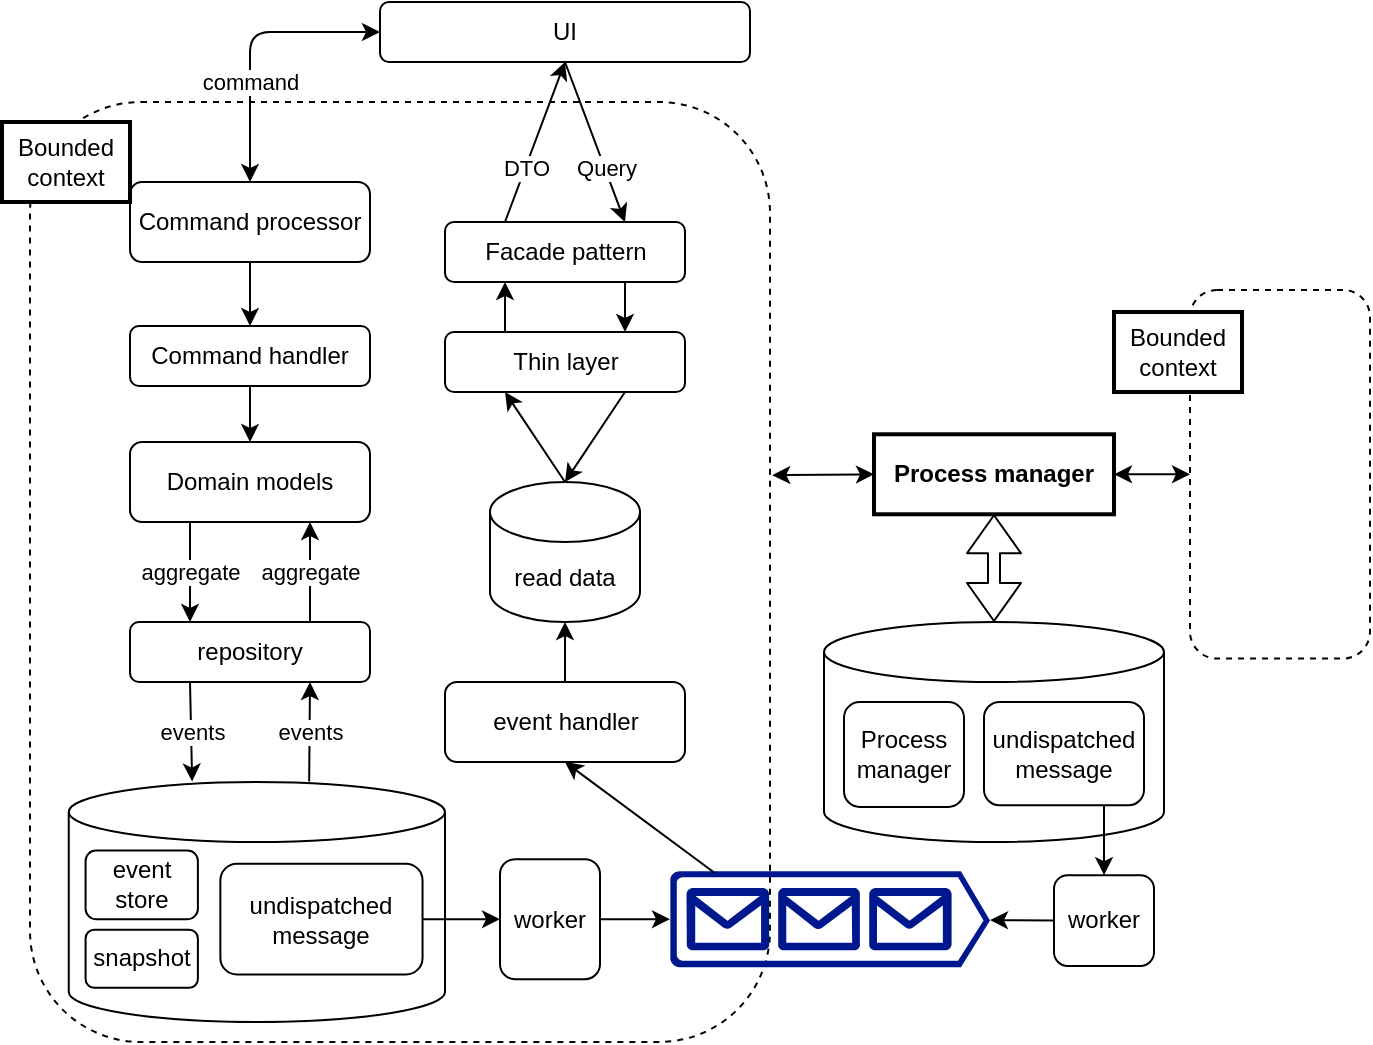 <mxfile version="14.7.6" type="github">
  <diagram id="HngGGPJ-foLnSHN_3rgD" name="Page-1">
    <mxGraphModel dx="1021" dy="567" grid="1" gridSize="10" guides="1" tooltips="1" connect="1" arrows="1" fold="1" page="1" pageScale="1" pageWidth="850" pageHeight="1100" math="0" shadow="0">
      <root>
        <mxCell id="0" />
        <mxCell id="1" parent="0" />
        <mxCell id="EKzITtWmF3Cm9eYMjBlw-62" value="" style="rounded=1;whiteSpace=wrap;html=1;dashed=1;" vertex="1" parent="1">
          <mxGeometry x="20" y="60" width="370" height="470" as="geometry" />
        </mxCell>
        <mxCell id="EKzITtWmF3Cm9eYMjBlw-1" value="UI" style="rounded=1;whiteSpace=wrap;html=1;" vertex="1" parent="1">
          <mxGeometry x="195" y="10" width="185" height="30" as="geometry" />
        </mxCell>
        <mxCell id="EKzITtWmF3Cm9eYMjBlw-2" value="Command processor" style="rounded=1;whiteSpace=wrap;html=1;" vertex="1" parent="1">
          <mxGeometry x="70" y="100" width="120" height="40" as="geometry" />
        </mxCell>
        <mxCell id="EKzITtWmF3Cm9eYMjBlw-4" value="Command handler" style="rounded=1;whiteSpace=wrap;html=1;" vertex="1" parent="1">
          <mxGeometry x="70" y="172" width="120" height="30" as="geometry" />
        </mxCell>
        <mxCell id="EKzITtWmF3Cm9eYMjBlw-8" value="" style="group" vertex="1" connectable="0" parent="1">
          <mxGeometry x="39.37" y="400" width="188.13" height="120" as="geometry" />
        </mxCell>
        <mxCell id="EKzITtWmF3Cm9eYMjBlw-5" value="" style="shape=cylinder3;whiteSpace=wrap;html=1;boundedLbl=1;backgroundOutline=1;size=15;" vertex="1" parent="EKzITtWmF3Cm9eYMjBlw-8">
          <mxGeometry width="188.13" height="120" as="geometry" />
        </mxCell>
        <mxCell id="EKzITtWmF3Cm9eYMjBlw-6" value="event store" style="rounded=1;whiteSpace=wrap;html=1;" vertex="1" parent="EKzITtWmF3Cm9eYMjBlw-8">
          <mxGeometry x="8.42" y="34.286" width="56.16" height="34.286" as="geometry" />
        </mxCell>
        <mxCell id="EKzITtWmF3Cm9eYMjBlw-7" value="undispatched&lt;br&gt;message" style="rounded=1;whiteSpace=wrap;html=1;" vertex="1" parent="EKzITtWmF3Cm9eYMjBlw-8">
          <mxGeometry x="75.814" y="40.882" width="101.085" height="55.385" as="geometry" />
        </mxCell>
        <mxCell id="EKzITtWmF3Cm9eYMjBlw-67" value="snapshot" style="rounded=1;whiteSpace=wrap;html=1;" vertex="1" parent="EKzITtWmF3Cm9eYMjBlw-8">
          <mxGeometry x="8.42" y="73.843" width="56.16" height="29.014" as="geometry" />
        </mxCell>
        <mxCell id="EKzITtWmF3Cm9eYMjBlw-14" value="" style="endArrow=classic;startArrow=classic;html=1;exitX=0.5;exitY=0;exitDx=0;exitDy=0;entryX=0;entryY=0.5;entryDx=0;entryDy=0;" edge="1" parent="1" source="EKzITtWmF3Cm9eYMjBlw-2" target="EKzITtWmF3Cm9eYMjBlw-1">
          <mxGeometry width="50" height="50" relative="1" as="geometry">
            <mxPoint x="140" y="90" as="sourcePoint" />
            <mxPoint x="190" y="40" as="targetPoint" />
            <Array as="points">
              <mxPoint x="130" y="25" />
            </Array>
          </mxGeometry>
        </mxCell>
        <mxCell id="EKzITtWmF3Cm9eYMjBlw-15" value="command" style="edgeLabel;html=1;align=center;verticalAlign=middle;resizable=0;points=[];" vertex="1" connectable="0" parent="EKzITtWmF3Cm9eYMjBlw-14">
          <mxGeometry x="0.09" y="3" relative="1" as="geometry">
            <mxPoint x="-2" y="28" as="offset" />
          </mxGeometry>
        </mxCell>
        <mxCell id="EKzITtWmF3Cm9eYMjBlw-20" value="repository" style="rounded=1;whiteSpace=wrap;html=1;" vertex="1" parent="1">
          <mxGeometry x="70" y="320" width="120" height="30" as="geometry" />
        </mxCell>
        <mxCell id="EKzITtWmF3Cm9eYMjBlw-32" value="Domain models" style="rounded=1;whiteSpace=wrap;html=1;" vertex="1" parent="1">
          <mxGeometry x="70" y="230" width="120" height="40" as="geometry" />
        </mxCell>
        <mxCell id="EKzITtWmF3Cm9eYMjBlw-34" value="" style="endArrow=classic;html=1;strokeWidth=1;exitX=1;exitY=0.5;exitDx=0;exitDy=0;entryX=0;entryY=0.5;entryDx=0;entryDy=0;" edge="1" parent="1" source="EKzITtWmF3Cm9eYMjBlw-7" target="EKzITtWmF3Cm9eYMjBlw-64">
          <mxGeometry width="50" height="50" relative="1" as="geometry">
            <mxPoint x="230" y="490" as="sourcePoint" />
            <mxPoint x="240" y="480" as="targetPoint" />
          </mxGeometry>
        </mxCell>
        <mxCell id="EKzITtWmF3Cm9eYMjBlw-41" value="" style="endArrow=classic;html=1;strokeWidth=1;exitX=0.5;exitY=1;exitDx=0;exitDy=0;entryX=0.5;entryY=0;entryDx=0;entryDy=0;" edge="1" parent="1" source="EKzITtWmF3Cm9eYMjBlw-2" target="EKzITtWmF3Cm9eYMjBlw-4">
          <mxGeometry width="50" height="50" relative="1" as="geometry">
            <mxPoint x="290" y="200" as="sourcePoint" />
            <mxPoint x="160" y="170" as="targetPoint" />
          </mxGeometry>
        </mxCell>
        <mxCell id="EKzITtWmF3Cm9eYMjBlw-42" value="events" style="endArrow=classic;html=1;strokeWidth=1;exitX=0.25;exitY=1;exitDx=0;exitDy=0;entryX=0.328;entryY=-0.002;entryDx=0;entryDy=0;entryPerimeter=0;" edge="1" parent="1" source="EKzITtWmF3Cm9eYMjBlw-20" target="EKzITtWmF3Cm9eYMjBlw-5">
          <mxGeometry width="50" height="50" relative="1" as="geometry">
            <mxPoint x="260" y="370" as="sourcePoint" />
            <mxPoint x="310" y="320" as="targetPoint" />
          </mxGeometry>
        </mxCell>
        <mxCell id="EKzITtWmF3Cm9eYMjBlw-43" value="events" style="endArrow=classic;html=1;strokeWidth=1;entryX=0.75;entryY=1;entryDx=0;entryDy=0;exitX=0.639;exitY=-0.002;exitDx=0;exitDy=0;exitPerimeter=0;" edge="1" parent="1" source="EKzITtWmF3Cm9eYMjBlw-5" target="EKzITtWmF3Cm9eYMjBlw-20">
          <mxGeometry width="50" height="50" relative="1" as="geometry">
            <mxPoint x="200" y="370" as="sourcePoint" />
            <mxPoint x="320" y="340" as="targetPoint" />
          </mxGeometry>
        </mxCell>
        <mxCell id="EKzITtWmF3Cm9eYMjBlw-44" value="aggregate" style="endArrow=classic;html=1;strokeWidth=1;exitX=0.25;exitY=1;exitDx=0;exitDy=0;entryX=0.25;entryY=0;entryDx=0;entryDy=0;" edge="1" parent="1" source="EKzITtWmF3Cm9eYMjBlw-32" target="EKzITtWmF3Cm9eYMjBlw-20">
          <mxGeometry width="50" height="50" relative="1" as="geometry">
            <mxPoint x="270" y="310" as="sourcePoint" />
            <mxPoint x="320" y="260" as="targetPoint" />
          </mxGeometry>
        </mxCell>
        <mxCell id="EKzITtWmF3Cm9eYMjBlw-45" value="aggregate" style="endArrow=classic;html=1;strokeWidth=1;exitX=0.75;exitY=0;exitDx=0;exitDy=0;entryX=0.75;entryY=1;entryDx=0;entryDy=0;" edge="1" parent="1" source="EKzITtWmF3Cm9eYMjBlw-20" target="EKzITtWmF3Cm9eYMjBlw-32">
          <mxGeometry width="50" height="50" relative="1" as="geometry">
            <mxPoint x="260" y="320" as="sourcePoint" />
            <mxPoint x="310" y="270" as="targetPoint" />
          </mxGeometry>
        </mxCell>
        <mxCell id="EKzITtWmF3Cm9eYMjBlw-46" value="" style="endArrow=classic;html=1;strokeWidth=1;exitX=0.5;exitY=1;exitDx=0;exitDy=0;" edge="1" parent="1" source="EKzITtWmF3Cm9eYMjBlw-4">
          <mxGeometry width="50" height="50" relative="1" as="geometry">
            <mxPoint x="340" y="270" as="sourcePoint" />
            <mxPoint x="130" y="230" as="targetPoint" />
          </mxGeometry>
        </mxCell>
        <mxCell id="EKzITtWmF3Cm9eYMjBlw-47" value="event handler" style="rounded=1;whiteSpace=wrap;html=1;" vertex="1" parent="1">
          <mxGeometry x="227.5" y="350" width="120" height="40" as="geometry" />
        </mxCell>
        <mxCell id="EKzITtWmF3Cm9eYMjBlw-50" value="read data" style="shape=cylinder3;whiteSpace=wrap;html=1;boundedLbl=1;backgroundOutline=1;size=15;" vertex="1" parent="1">
          <mxGeometry x="250" y="250" width="75" height="70" as="geometry" />
        </mxCell>
        <mxCell id="EKzITtWmF3Cm9eYMjBlw-51" value="" style="endArrow=classic;html=1;strokeWidth=1;exitX=0.5;exitY=0;exitDx=0;exitDy=0;entryX=0.5;entryY=1;entryDx=0;entryDy=0;entryPerimeter=0;" edge="1" parent="1" source="EKzITtWmF3Cm9eYMjBlw-47" target="EKzITtWmF3Cm9eYMjBlw-50">
          <mxGeometry width="50" height="50" relative="1" as="geometry">
            <mxPoint x="430" y="380" as="sourcePoint" />
            <mxPoint x="480" y="330" as="targetPoint" />
          </mxGeometry>
        </mxCell>
        <mxCell id="EKzITtWmF3Cm9eYMjBlw-53" value="Thin layer" style="rounded=1;whiteSpace=wrap;html=1;" vertex="1" parent="1">
          <mxGeometry x="227.5" y="175" width="120" height="30" as="geometry" />
        </mxCell>
        <mxCell id="EKzITtWmF3Cm9eYMjBlw-54" value="Facade pattern" style="rounded=1;whiteSpace=wrap;html=1;" vertex="1" parent="1">
          <mxGeometry x="227.5" y="120" width="120" height="30" as="geometry" />
        </mxCell>
        <mxCell id="EKzITtWmF3Cm9eYMjBlw-55" value="" style="endArrow=classic;html=1;strokeWidth=1;exitX=0.25;exitY=0;exitDx=0;exitDy=0;entryX=0.25;entryY=1;entryDx=0;entryDy=0;" edge="1" parent="1" source="EKzITtWmF3Cm9eYMjBlw-53" target="EKzITtWmF3Cm9eYMjBlw-54">
          <mxGeometry width="50" height="50" relative="1" as="geometry">
            <mxPoint x="430" y="240" as="sourcePoint" />
            <mxPoint x="480" y="190" as="targetPoint" />
          </mxGeometry>
        </mxCell>
        <mxCell id="EKzITtWmF3Cm9eYMjBlw-56" value="" style="endArrow=classic;html=1;strokeWidth=1;exitX=0.75;exitY=1;exitDx=0;exitDy=0;entryX=0.75;entryY=0;entryDx=0;entryDy=0;" edge="1" parent="1" source="EKzITtWmF3Cm9eYMjBlw-54" target="EKzITtWmF3Cm9eYMjBlw-53">
          <mxGeometry width="50" height="50" relative="1" as="geometry">
            <mxPoint x="460" y="210" as="sourcePoint" />
            <mxPoint x="510" y="160" as="targetPoint" />
          </mxGeometry>
        </mxCell>
        <mxCell id="EKzITtWmF3Cm9eYMjBlw-57" value="DTO" style="endArrow=classic;html=1;strokeWidth=1;exitX=0.25;exitY=0;exitDx=0;exitDy=0;entryX=0.5;entryY=1;entryDx=0;entryDy=0;" edge="1" parent="1" source="EKzITtWmF3Cm9eYMjBlw-54" target="EKzITtWmF3Cm9eYMjBlw-1">
          <mxGeometry x="-0.333" width="50" height="50" relative="1" as="geometry">
            <mxPoint x="430" y="170" as="sourcePoint" />
            <mxPoint x="480" y="120" as="targetPoint" />
            <mxPoint as="offset" />
          </mxGeometry>
        </mxCell>
        <mxCell id="EKzITtWmF3Cm9eYMjBlw-58" value="Query" style="endArrow=classic;html=1;strokeWidth=1;entryX=0.75;entryY=0;entryDx=0;entryDy=0;exitX=0.5;exitY=1;exitDx=0;exitDy=0;" edge="1" parent="1" source="EKzITtWmF3Cm9eYMjBlw-1" target="EKzITtWmF3Cm9eYMjBlw-54">
          <mxGeometry x="0.333" width="50" height="50" relative="1" as="geometry">
            <mxPoint x="360" y="60" as="sourcePoint" />
            <mxPoint x="480" y="70" as="targetPoint" />
            <mxPoint as="offset" />
          </mxGeometry>
        </mxCell>
        <mxCell id="EKzITtWmF3Cm9eYMjBlw-59" value="" style="endArrow=classic;html=1;strokeWidth=1;exitX=0.75;exitY=1;exitDx=0;exitDy=0;entryX=0.5;entryY=0;entryDx=0;entryDy=0;entryPerimeter=0;" edge="1" parent="1" source="EKzITtWmF3Cm9eYMjBlw-53" target="EKzITtWmF3Cm9eYMjBlw-50">
          <mxGeometry width="50" height="50" relative="1" as="geometry">
            <mxPoint x="420" y="290" as="sourcePoint" />
            <mxPoint x="470" y="240" as="targetPoint" />
          </mxGeometry>
        </mxCell>
        <mxCell id="EKzITtWmF3Cm9eYMjBlw-60" value="" style="endArrow=classic;html=1;strokeWidth=1;exitX=0.5;exitY=0;exitDx=0;exitDy=0;exitPerimeter=0;entryX=0.25;entryY=1;entryDx=0;entryDy=0;" edge="1" parent="1" source="EKzITtWmF3Cm9eYMjBlw-50" target="EKzITtWmF3Cm9eYMjBlw-53">
          <mxGeometry width="50" height="50" relative="1" as="geometry">
            <mxPoint x="210" y="310" as="sourcePoint" />
            <mxPoint x="260" y="260" as="targetPoint" />
          </mxGeometry>
        </mxCell>
        <mxCell id="EKzITtWmF3Cm9eYMjBlw-63" value="" style="aspect=fixed;pointerEvents=1;shadow=0;dashed=0;html=1;strokeColor=none;labelPosition=center;verticalLabelPosition=bottom;verticalAlign=top;align=center;fillColor=#00188D;shape=mxgraph.azure.queue_generic" vertex="1" parent="1">
          <mxGeometry x="340" y="444.57" width="160" height="48" as="geometry" />
        </mxCell>
        <mxCell id="EKzITtWmF3Cm9eYMjBlw-64" value="worker" style="rounded=1;whiteSpace=wrap;html=1;" vertex="1" parent="1">
          <mxGeometry x="255" y="438.57" width="50" height="60" as="geometry" />
        </mxCell>
        <mxCell id="EKzITtWmF3Cm9eYMjBlw-65" value="" style="endArrow=classic;html=1;strokeWidth=1;exitX=1;exitY=0.5;exitDx=0;exitDy=0;entryX=0;entryY=0.5;entryDx=0;entryDy=0;entryPerimeter=0;" edge="1" parent="1" source="EKzITtWmF3Cm9eYMjBlw-64" target="EKzITtWmF3Cm9eYMjBlw-63">
          <mxGeometry width="50" height="50" relative="1" as="geometry">
            <mxPoint x="420" y="590" as="sourcePoint" />
            <mxPoint x="470" y="540" as="targetPoint" />
          </mxGeometry>
        </mxCell>
        <mxCell id="EKzITtWmF3Cm9eYMjBlw-66" value="" style="endArrow=classic;html=1;strokeWidth=1;exitX=0.14;exitY=0.019;exitDx=0;exitDy=0;exitPerimeter=0;entryX=0.5;entryY=1;entryDx=0;entryDy=0;" edge="1" parent="1" source="EKzITtWmF3Cm9eYMjBlw-63" target="EKzITtWmF3Cm9eYMjBlw-47">
          <mxGeometry width="50" height="50" relative="1" as="geometry">
            <mxPoint x="440" y="580" as="sourcePoint" />
            <mxPoint x="490" y="530" as="targetPoint" />
          </mxGeometry>
        </mxCell>
        <mxCell id="EKzITtWmF3Cm9eYMjBlw-70" value="&lt;span&gt;Bounded context&lt;/span&gt;" style="rounded=0;whiteSpace=wrap;html=1;strokeWidth=2;" vertex="1" parent="1">
          <mxGeometry x="6" y="70" width="64" height="40" as="geometry" />
        </mxCell>
        <mxCell id="EKzITtWmF3Cm9eYMjBlw-72" value="&lt;b&gt;Process manager&lt;/b&gt;" style="rounded=0;whiteSpace=wrap;html=1;strokeWidth=2;" vertex="1" parent="1">
          <mxGeometry x="442" y="226.14" width="120" height="40" as="geometry" />
        </mxCell>
        <mxCell id="EKzITtWmF3Cm9eYMjBlw-74" value="" style="endArrow=classic;startArrow=classic;html=1;strokeWidth=1;exitX=1.003;exitY=0.397;exitDx=0;exitDy=0;exitPerimeter=0;entryX=0;entryY=0.5;entryDx=0;entryDy=0;" edge="1" parent="1" source="EKzITtWmF3Cm9eYMjBlw-62" target="EKzITtWmF3Cm9eYMjBlw-72">
          <mxGeometry width="50" height="50" relative="1" as="geometry">
            <mxPoint x="410" y="220" as="sourcePoint" />
            <mxPoint x="460" y="170" as="targetPoint" />
          </mxGeometry>
        </mxCell>
        <mxCell id="EKzITtWmF3Cm9eYMjBlw-76" value="" style="endArrow=classic;startArrow=classic;html=1;strokeWidth=1;exitX=1;exitY=0.5;exitDx=0;exitDy=0;entryX=0;entryY=0.5;entryDx=0;entryDy=0;" edge="1" parent="1" source="EKzITtWmF3Cm9eYMjBlw-72" target="EKzITtWmF3Cm9eYMjBlw-68">
          <mxGeometry width="50" height="50" relative="1" as="geometry">
            <mxPoint x="540" y="320" as="sourcePoint" />
            <mxPoint x="590" y="270" as="targetPoint" />
          </mxGeometry>
        </mxCell>
        <mxCell id="EKzITtWmF3Cm9eYMjBlw-79" value="" style="group" vertex="1" connectable="0" parent="1">
          <mxGeometry x="417" y="320" width="170" height="110" as="geometry" />
        </mxCell>
        <mxCell id="EKzITtWmF3Cm9eYMjBlw-73" value="" style="shape=cylinder3;whiteSpace=wrap;html=1;boundedLbl=1;backgroundOutline=1;size=15;strokeWidth=1;" vertex="1" parent="EKzITtWmF3Cm9eYMjBlw-79">
          <mxGeometry width="170" height="110.0" as="geometry" />
        </mxCell>
        <mxCell id="EKzITtWmF3Cm9eYMjBlw-77" value="undispatched&lt;br&gt;message" style="rounded=1;whiteSpace=wrap;html=1;" vertex="1" parent="EKzITtWmF3Cm9eYMjBlw-79">
          <mxGeometry x="80" y="40" width="80" height="51.67" as="geometry" />
        </mxCell>
        <mxCell id="EKzITtWmF3Cm9eYMjBlw-78" value="Process&lt;br&gt;manager" style="rounded=1;whiteSpace=wrap;html=1;" vertex="1" parent="EKzITtWmF3Cm9eYMjBlw-79">
          <mxGeometry x="10" y="40" width="60" height="52.45" as="geometry" />
        </mxCell>
        <mxCell id="EKzITtWmF3Cm9eYMjBlw-80" value="" style="shape=flexArrow;endArrow=classic;startArrow=classic;html=1;strokeWidth=1;entryX=0.5;entryY=1;entryDx=0;entryDy=0;exitX=0.5;exitY=0;exitDx=0;exitDy=0;exitPerimeter=0;width=6;" edge="1" parent="1" source="EKzITtWmF3Cm9eYMjBlw-73" target="EKzITtWmF3Cm9eYMjBlw-72">
          <mxGeometry width="100" height="100" relative="1" as="geometry">
            <mxPoint x="502" y="310" as="sourcePoint" />
            <mxPoint x="630" y="450" as="targetPoint" />
          </mxGeometry>
        </mxCell>
        <mxCell id="EKzITtWmF3Cm9eYMjBlw-81" value="worker" style="rounded=1;whiteSpace=wrap;html=1;" vertex="1" parent="1">
          <mxGeometry x="532" y="446.57" width="50" height="45.43" as="geometry" />
        </mxCell>
        <mxCell id="EKzITtWmF3Cm9eYMjBlw-82" value="" style="endArrow=classic;html=1;strokeWidth=1;exitX=0.75;exitY=1;exitDx=0;exitDy=0;entryX=0.5;entryY=0;entryDx=0;entryDy=0;" edge="1" parent="1" source="EKzITtWmF3Cm9eYMjBlw-77" target="EKzITtWmF3Cm9eYMjBlw-81">
          <mxGeometry width="50" height="50" relative="1" as="geometry">
            <mxPoint x="440" y="570" as="sourcePoint" />
            <mxPoint x="490" y="520" as="targetPoint" />
          </mxGeometry>
        </mxCell>
        <mxCell id="EKzITtWmF3Cm9eYMjBlw-83" value="" style="endArrow=classic;html=1;strokeWidth=1;entryX=1;entryY=0.51;entryDx=0;entryDy=0;entryPerimeter=0;exitX=0;exitY=0.5;exitDx=0;exitDy=0;" edge="1" parent="1" source="EKzITtWmF3Cm9eYMjBlw-81" target="EKzITtWmF3Cm9eYMjBlw-63">
          <mxGeometry width="50" height="50" relative="1" as="geometry">
            <mxPoint x="480" y="580" as="sourcePoint" />
            <mxPoint x="530" y="530" as="targetPoint" />
          </mxGeometry>
        </mxCell>
        <mxCell id="EKzITtWmF3Cm9eYMjBlw-84" value="" style="group" vertex="1" connectable="0" parent="1">
          <mxGeometry x="562" y="154" width="128" height="184.28" as="geometry" />
        </mxCell>
        <mxCell id="EKzITtWmF3Cm9eYMjBlw-68" value="" style="rounded=1;whiteSpace=wrap;html=1;dashed=1;" vertex="1" parent="EKzITtWmF3Cm9eYMjBlw-84">
          <mxGeometry x="38" width="90" height="184.28" as="geometry" />
        </mxCell>
        <mxCell id="EKzITtWmF3Cm9eYMjBlw-71" value="&lt;span&gt;Bounded context&lt;/span&gt;" style="rounded=0;whiteSpace=wrap;html=1;strokeWidth=2;" vertex="1" parent="EKzITtWmF3Cm9eYMjBlw-84">
          <mxGeometry y="11" width="64" height="40" as="geometry" />
        </mxCell>
      </root>
    </mxGraphModel>
  </diagram>
</mxfile>

